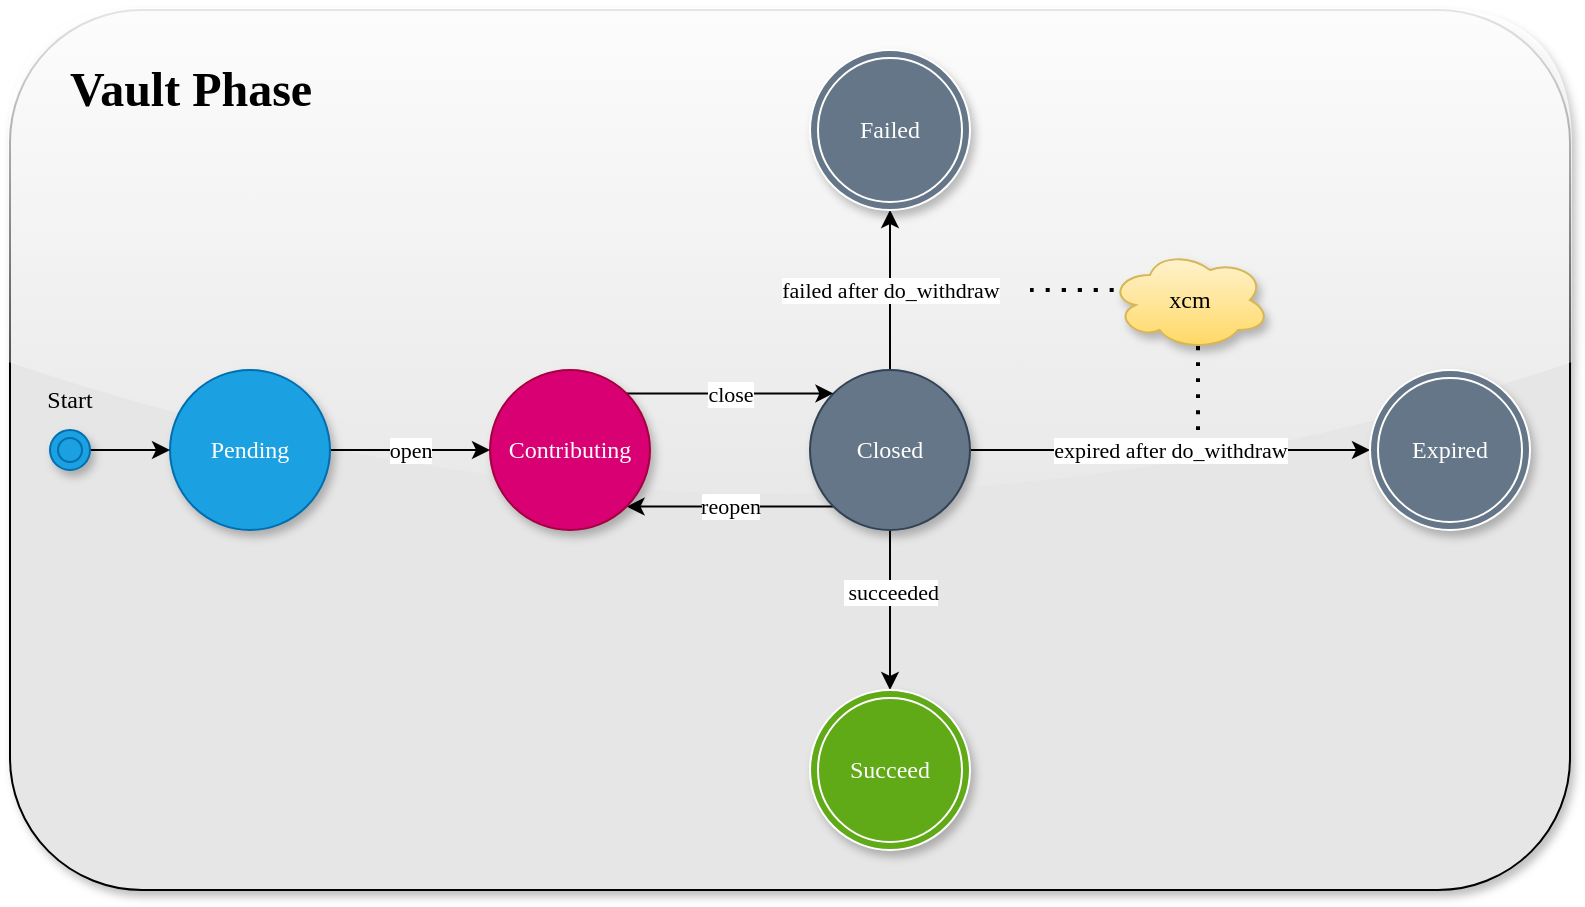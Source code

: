<mxfile version="16.1.2" type="github">
  <diagram id="1uPX9x_j-0sSFSPksJR1" name="第 1 页">
    <mxGraphModel dx="983" dy="651" grid="1" gridSize="10" guides="1" tooltips="1" connect="1" arrows="1" fold="1" page="1" pageScale="1" pageWidth="827" pageHeight="1169" math="0" shadow="0">
      <root>
        <mxCell id="0" />
        <mxCell id="1" parent="0" />
        <mxCell id="jL_A4L4SQUctZz-q6Tk6-27" value="" style="rounded=1;whiteSpace=wrap;html=1;fontFamily=Comic Sans MS;strokeColor=default;glass=1;shadow=1;sketch=0;fillColor=#E6E6E6;" vertex="1" parent="1">
          <mxGeometry x="40" y="20" width="780" height="440" as="geometry" />
        </mxCell>
        <mxCell id="jL_A4L4SQUctZz-q6Tk6-15" value="reopen" style="edgeStyle=orthogonalEdgeStyle;rounded=0;orthogonalLoop=1;jettySize=auto;html=1;exitX=0;exitY=1;exitDx=0;exitDy=0;entryX=1;entryY=1;entryDx=0;entryDy=0;fontFamily=Comic Sans MS;" edge="1" parent="1" source="jL_A4L4SQUctZz-q6Tk6-1" target="jL_A4L4SQUctZz-q6Tk6-2">
          <mxGeometry relative="1" as="geometry" />
        </mxCell>
        <mxCell id="jL_A4L4SQUctZz-q6Tk6-16" style="rounded=0;orthogonalLoop=1;jettySize=auto;html=1;exitX=0.5;exitY=1;exitDx=0;exitDy=0;entryX=0.5;entryY=0;entryDx=0;entryDy=0;fontFamily=Comic Sans MS;" edge="1" parent="1" source="jL_A4L4SQUctZz-q6Tk6-1" target="jL_A4L4SQUctZz-q6Tk6-29">
          <mxGeometry relative="1" as="geometry">
            <mxPoint x="480" y="360" as="targetPoint" />
          </mxGeometry>
        </mxCell>
        <mxCell id="jL_A4L4SQUctZz-q6Tk6-17" value="&amp;nbsp;succeeded" style="edgeLabel;html=1;align=center;verticalAlign=middle;resizable=0;points=[];fontFamily=Comic Sans MS;" vertex="1" connectable="0" parent="jL_A4L4SQUctZz-q6Tk6-16">
          <mxGeometry x="-0.443" y="-9" relative="1" as="geometry">
            <mxPoint x="9" y="8" as="offset" />
          </mxGeometry>
        </mxCell>
        <mxCell id="jL_A4L4SQUctZz-q6Tk6-18" value="failed after do_withdraw" style="rounded=0;orthogonalLoop=1;jettySize=auto;html=1;exitX=0.5;exitY=0;exitDx=0;exitDy=0;fontFamily=Comic Sans MS;" edge="1" parent="1" source="jL_A4L4SQUctZz-q6Tk6-1">
          <mxGeometry relative="1" as="geometry">
            <mxPoint x="480" y="120" as="targetPoint" />
            <mxPoint as="offset" />
          </mxGeometry>
        </mxCell>
        <mxCell id="jL_A4L4SQUctZz-q6Tk6-19" value="expired after do_withdraw" style="rounded=0;orthogonalLoop=1;jettySize=auto;html=1;exitX=1;exitY=0.5;exitDx=0;exitDy=0;entryX=0;entryY=0.5;entryDx=0;entryDy=0;edgeStyle=orthogonalEdgeStyle;curved=1;fontFamily=Comic Sans MS;" edge="1" parent="1" source="jL_A4L4SQUctZz-q6Tk6-1" target="jL_A4L4SQUctZz-q6Tk6-30">
          <mxGeometry relative="1" as="geometry">
            <mxPoint x="720" y="240" as="targetPoint" />
            <Array as="points" />
            <mxPoint as="offset" />
          </mxGeometry>
        </mxCell>
        <mxCell id="jL_A4L4SQUctZz-q6Tk6-1" value="Closed" style="ellipse;whiteSpace=wrap;html=1;aspect=fixed;fontFamily=Comic Sans MS;fillColor=#647687;fontColor=#ffffff;strokeColor=#314354;shadow=1;sketch=0;" vertex="1" parent="1">
          <mxGeometry x="440" y="200" width="80" height="80" as="geometry" />
        </mxCell>
        <mxCell id="jL_A4L4SQUctZz-q6Tk6-21" value="close" style="edgeStyle=orthogonalEdgeStyle;curved=1;rounded=0;orthogonalLoop=1;jettySize=auto;html=1;exitX=1;exitY=0;exitDx=0;exitDy=0;entryX=0;entryY=0;entryDx=0;entryDy=0;fontFamily=Comic Sans MS;" edge="1" parent="1" source="jL_A4L4SQUctZz-q6Tk6-2" target="jL_A4L4SQUctZz-q6Tk6-1">
          <mxGeometry relative="1" as="geometry" />
        </mxCell>
        <mxCell id="jL_A4L4SQUctZz-q6Tk6-2" value="Contributing" style="ellipse;whiteSpace=wrap;html=1;aspect=fixed;fontFamily=Comic Sans MS;fillColor=#d80073;fontColor=#ffffff;strokeColor=#A50040;shadow=1;sketch=0;" vertex="1" parent="1">
          <mxGeometry x="280" y="200" width="80" height="80" as="geometry" />
        </mxCell>
        <mxCell id="jL_A4L4SQUctZz-q6Tk6-14" value="open" style="edgeStyle=orthogonalEdgeStyle;rounded=0;orthogonalLoop=1;jettySize=auto;html=1;exitX=1;exitY=0.5;exitDx=0;exitDy=0;entryX=0;entryY=0.5;entryDx=0;entryDy=0;fontFamily=Comic Sans MS;" edge="1" parent="1" source="jL_A4L4SQUctZz-q6Tk6-6" target="jL_A4L4SQUctZz-q6Tk6-2">
          <mxGeometry relative="1" as="geometry" />
        </mxCell>
        <mxCell id="jL_A4L4SQUctZz-q6Tk6-6" value="Pending" style="ellipse;whiteSpace=wrap;html=1;aspect=fixed;fontFamily=Comic Sans MS;strokeColor=#006EAF;fillColor=#1ba1e2;fontColor=#ffffff;shadow=1;sketch=0;" vertex="1" parent="1">
          <mxGeometry x="120" y="200" width="80" height="80" as="geometry" />
        </mxCell>
        <mxCell id="jL_A4L4SQUctZz-q6Tk6-25" style="edgeStyle=orthogonalEdgeStyle;curved=1;rounded=0;orthogonalLoop=1;jettySize=auto;html=1;exitX=1;exitY=0.5;exitDx=0;exitDy=0;entryX=0;entryY=0.5;entryDx=0;entryDy=0;fontFamily=Comic Sans MS;" edge="1" parent="1" source="jL_A4L4SQUctZz-q6Tk6-23" target="jL_A4L4SQUctZz-q6Tk6-6">
          <mxGeometry relative="1" as="geometry" />
        </mxCell>
        <mxCell id="jL_A4L4SQUctZz-q6Tk6-23" value="" style="ellipse;shape=doubleEllipse;whiteSpace=wrap;html=1;aspect=fixed;fillColor=#1ba1e2;strokeColor=#006EAF;fontColor=#ffffff;fontFamily=Comic Sans MS;shadow=1;sketch=0;" vertex="1" parent="1">
          <mxGeometry x="60" y="230" width="20" height="20" as="geometry" />
        </mxCell>
        <mxCell id="jL_A4L4SQUctZz-q6Tk6-26" value="Start" style="text;html=1;strokeColor=none;fillColor=none;align=center;verticalAlign=middle;whiteSpace=wrap;rounded=0;fontFamily=Comic Sans MS;" vertex="1" parent="1">
          <mxGeometry x="40" y="200" width="60" height="30" as="geometry" />
        </mxCell>
        <mxCell id="jL_A4L4SQUctZz-q6Tk6-29" value="&lt;span style=&quot;color: rgb(255 , 255 , 255)&quot;&gt;Succeed&lt;/span&gt;" style="ellipse;shape=doubleEllipse;whiteSpace=wrap;html=1;aspect=fixed;shadow=1;glass=1;labelBorderColor=none;sketch=0;fontFamily=Comic Sans MS;strokeColor=#FFFFFF;fillColor=#60a917;fontColor=#ffffff;" vertex="1" parent="1">
          <mxGeometry x="440" y="360" width="80" height="80" as="geometry" />
        </mxCell>
        <mxCell id="jL_A4L4SQUctZz-q6Tk6-30" value="&lt;span style=&quot;color: rgb(255 , 255 , 255)&quot;&gt;Expired&lt;/span&gt;" style="ellipse;shape=doubleEllipse;whiteSpace=wrap;html=1;aspect=fixed;shadow=1;glass=1;labelBorderColor=none;sketch=0;fontFamily=Comic Sans MS;strokeColor=#FFFFFF;fillColor=#647687;fontColor=#ffffff;" vertex="1" parent="1">
          <mxGeometry x="720" y="200" width="80" height="80" as="geometry" />
        </mxCell>
        <mxCell id="jL_A4L4SQUctZz-q6Tk6-31" value="&lt;span style=&quot;color: rgb(255 , 255 , 255)&quot;&gt;Failed&lt;/span&gt;" style="ellipse;shape=doubleEllipse;whiteSpace=wrap;html=1;aspect=fixed;shadow=1;glass=1;labelBorderColor=none;sketch=0;fontFamily=Comic Sans MS;strokeColor=#FFFFFF;fillColor=#647687;fontColor=#ffffff;" vertex="1" parent="1">
          <mxGeometry x="440" y="40" width="80" height="80" as="geometry" />
        </mxCell>
        <mxCell id="jL_A4L4SQUctZz-q6Tk6-32" value="Vault Phase" style="text;strokeColor=none;fillColor=none;html=1;fontSize=24;fontStyle=1;verticalAlign=middle;align=center;shadow=0;glass=1;labelBorderColor=none;sketch=0;fontFamily=Comic Sans MS;" vertex="1" parent="1">
          <mxGeometry x="80" y="40" width="100" height="40" as="geometry" />
        </mxCell>
        <mxCell id="jL_A4L4SQUctZz-q6Tk6-33" value="xcm" style="ellipse;shape=cloud;whiteSpace=wrap;html=1;shadow=1;glass=1;labelBorderColor=none;sketch=0;fontFamily=Comic Sans MS;strokeColor=#d6b656;fillColor=#fff2cc;gradientColor=#ffd966;" vertex="1" parent="1">
          <mxGeometry x="590" y="140" width="80" height="50" as="geometry" />
        </mxCell>
        <mxCell id="jL_A4L4SQUctZz-q6Tk6-34" value="" style="endArrow=none;dashed=1;html=1;dashPattern=1 3;strokeWidth=2;rounded=0;fontFamily=Comic Sans MS;curved=1;entryX=0.07;entryY=0.4;entryDx=0;entryDy=0;entryPerimeter=0;" edge="1" parent="1" target="jL_A4L4SQUctZz-q6Tk6-33">
          <mxGeometry width="50" height="50" relative="1" as="geometry">
            <mxPoint x="550" y="160" as="sourcePoint" />
            <mxPoint x="590" y="160" as="targetPoint" />
          </mxGeometry>
        </mxCell>
        <mxCell id="jL_A4L4SQUctZz-q6Tk6-35" value="" style="endArrow=none;dashed=1;html=1;dashPattern=1 3;strokeWidth=2;rounded=0;fontFamily=Comic Sans MS;curved=1;entryX=0.55;entryY=0.95;entryDx=0;entryDy=0;entryPerimeter=0;" edge="1" parent="1" target="jL_A4L4SQUctZz-q6Tk6-33">
          <mxGeometry width="50" height="50" relative="1" as="geometry">
            <mxPoint x="634" y="230" as="sourcePoint" />
            <mxPoint x="610" y="190" as="targetPoint" />
          </mxGeometry>
        </mxCell>
      </root>
    </mxGraphModel>
  </diagram>
</mxfile>
